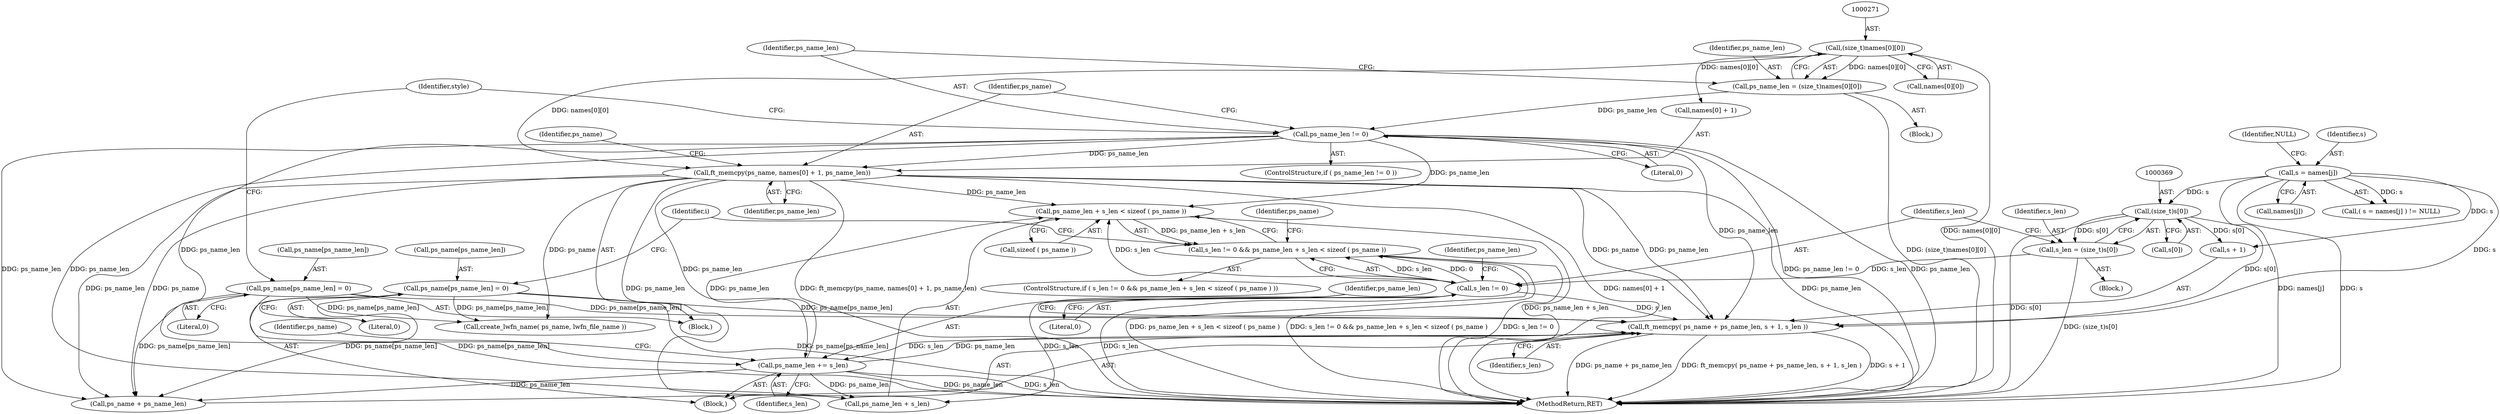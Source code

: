 digraph "0_savannah_18a8f0d9943369449bc4de92d411c78fb08d616c@API" {
"1000378" [label="(Call,ps_name_len + s_len < sizeof ( ps_name ))"];
"1000393" [label="(Call,ps_name_len += s_len)"];
"1000385" [label="(Call,ft_memcpy( ps_name + ps_name_len, s + 1, s_len ))"];
"1000396" [label="(Call,ps_name[ps_name_len] = 0)"];
"1000295" [label="(Call,ps_name[ps_name_len] = 0)"];
"1000282" [label="(Call,ft_memcpy(ps_name, names[0] + 1, ps_name_len))"];
"1000270" [label="(Call,(size_t)names[0][0])"];
"1000278" [label="(Call,ps_name_len != 0)"];
"1000268" [label="(Call,ps_name_len = (size_t)names[0][0])"];
"1000368" [label="(Call,(size_t)s[0])"];
"1000358" [label="(Call,s = names[j])"];
"1000375" [label="(Call,s_len != 0)"];
"1000366" [label="(Call,s_len = (size_t)s[0])"];
"1000374" [label="(Call,s_len != 0 && ps_name_len + s_len < sizeof ( ps_name ))"];
"1000283" [label="(Identifier,ps_name)"];
"1000379" [label="(Call,ps_name_len + s_len)"];
"1000277" [label="(ControlStructure,if ( ps_name_len != 0 ))"];
"1000394" [label="(Identifier,ps_name_len)"];
"1000393" [label="(Call,ps_name_len += s_len)"];
"1000382" [label="(Call,sizeof ( ps_name ))"];
"1000282" [label="(Call,ft_memcpy(ps_name, names[0] + 1, ps_name_len))"];
"1000360" [label="(Call,names[j])"];
"1000364" [label="(Block,)"];
"1000281" [label="(Block,)"];
"1000296" [label="(Call,ps_name[ps_name_len])"];
"1000305" [label="(Identifier,style)"];
"1000363" [label="(Identifier,NULL)"];
"1000373" [label="(ControlStructure,if ( s_len != 0 && ps_name_len + s_len < sizeof ( ps_name ) ))"];
"1000292" [label="(Identifier,ps_name)"];
"1000270" [label="(Call,(size_t)names[0][0])"];
"1000358" [label="(Call,s = names[j])"];
"1000299" [label="(Literal,0)"];
"1000268" [label="(Call,ps_name_len = (size_t)names[0][0])"];
"1000359" [label="(Identifier,s)"];
"1000401" [label="(Call,create_lwfn_name( ps_name, lwfn_file_name ))"];
"1000380" [label="(Identifier,ps_name_len)"];
"1000266" [label="(Block,)"];
"1000375" [label="(Call,s_len != 0)"];
"1000357" [label="(Call,( s = names[j] ) != NULL)"];
"1000395" [label="(Identifier,s_len)"];
"1000378" [label="(Call,ps_name_len + s_len < sizeof ( ps_name ))"];
"1000404" [label="(MethodReturn,RET)"];
"1000386" [label="(Call,ps_name + ps_name_len)"];
"1000376" [label="(Identifier,s_len)"];
"1000400" [label="(Literal,0)"];
"1000284" [label="(Call,names[0] + 1)"];
"1000280" [label="(Literal,0)"];
"1000397" [label="(Call,ps_name[ps_name_len])"];
"1000269" [label="(Identifier,ps_name_len)"];
"1000370" [label="(Call,s[0])"];
"1000384" [label="(Block,)"];
"1000374" [label="(Call,s_len != 0 && ps_name_len + s_len < sizeof ( ps_name ))"];
"1000392" [label="(Identifier,s_len)"];
"1000377" [label="(Literal,0)"];
"1000398" [label="(Identifier,ps_name)"];
"1000368" [label="(Call,(size_t)s[0])"];
"1000387" [label="(Identifier,ps_name)"];
"1000272" [label="(Call,names[0][0])"];
"1000366" [label="(Call,s_len = (size_t)s[0])"];
"1000341" [label="(Identifier,i)"];
"1000367" [label="(Identifier,s_len)"];
"1000385" [label="(Call,ft_memcpy( ps_name + ps_name_len, s + 1, s_len ))"];
"1000396" [label="(Call,ps_name[ps_name_len] = 0)"];
"1000295" [label="(Call,ps_name[ps_name_len] = 0)"];
"1000389" [label="(Call,s + 1)"];
"1000278" [label="(Call,ps_name_len != 0)"];
"1000279" [label="(Identifier,ps_name_len)"];
"1000289" [label="(Identifier,ps_name_len)"];
"1000378" -> "1000374"  [label="AST: "];
"1000378" -> "1000382"  [label="CFG: "];
"1000379" -> "1000378"  [label="AST: "];
"1000382" -> "1000378"  [label="AST: "];
"1000374" -> "1000378"  [label="CFG: "];
"1000378" -> "1000404"  [label="DDG: ps_name_len + s_len"];
"1000378" -> "1000374"  [label="DDG: ps_name_len + s_len"];
"1000393" -> "1000378"  [label="DDG: ps_name_len"];
"1000278" -> "1000378"  [label="DDG: ps_name_len"];
"1000282" -> "1000378"  [label="DDG: ps_name_len"];
"1000375" -> "1000378"  [label="DDG: s_len"];
"1000393" -> "1000384"  [label="AST: "];
"1000393" -> "1000395"  [label="CFG: "];
"1000394" -> "1000393"  [label="AST: "];
"1000395" -> "1000393"  [label="AST: "];
"1000398" -> "1000393"  [label="CFG: "];
"1000393" -> "1000404"  [label="DDG: ps_name_len"];
"1000393" -> "1000404"  [label="DDG: s_len"];
"1000393" -> "1000379"  [label="DDG: ps_name_len"];
"1000393" -> "1000385"  [label="DDG: ps_name_len"];
"1000393" -> "1000386"  [label="DDG: ps_name_len"];
"1000385" -> "1000393"  [label="DDG: s_len"];
"1000278" -> "1000393"  [label="DDG: ps_name_len"];
"1000282" -> "1000393"  [label="DDG: ps_name_len"];
"1000385" -> "1000384"  [label="AST: "];
"1000385" -> "1000392"  [label="CFG: "];
"1000386" -> "1000385"  [label="AST: "];
"1000389" -> "1000385"  [label="AST: "];
"1000392" -> "1000385"  [label="AST: "];
"1000394" -> "1000385"  [label="CFG: "];
"1000385" -> "1000404"  [label="DDG: s + 1"];
"1000385" -> "1000404"  [label="DDG: ps_name + ps_name_len"];
"1000385" -> "1000404"  [label="DDG: ft_memcpy( ps_name + ps_name_len, s + 1, s_len )"];
"1000396" -> "1000385"  [label="DDG: ps_name[ps_name_len]"];
"1000295" -> "1000385"  [label="DDG: ps_name[ps_name_len]"];
"1000282" -> "1000385"  [label="DDG: ps_name"];
"1000282" -> "1000385"  [label="DDG: ps_name_len"];
"1000278" -> "1000385"  [label="DDG: ps_name_len"];
"1000368" -> "1000385"  [label="DDG: s[0]"];
"1000358" -> "1000385"  [label="DDG: s"];
"1000375" -> "1000385"  [label="DDG: s_len"];
"1000396" -> "1000384"  [label="AST: "];
"1000396" -> "1000400"  [label="CFG: "];
"1000397" -> "1000396"  [label="AST: "];
"1000400" -> "1000396"  [label="AST: "];
"1000341" -> "1000396"  [label="CFG: "];
"1000396" -> "1000404"  [label="DDG: ps_name[ps_name_len]"];
"1000396" -> "1000386"  [label="DDG: ps_name[ps_name_len]"];
"1000396" -> "1000401"  [label="DDG: ps_name[ps_name_len]"];
"1000295" -> "1000281"  [label="AST: "];
"1000295" -> "1000299"  [label="CFG: "];
"1000296" -> "1000295"  [label="AST: "];
"1000299" -> "1000295"  [label="AST: "];
"1000305" -> "1000295"  [label="CFG: "];
"1000295" -> "1000404"  [label="DDG: ps_name[ps_name_len]"];
"1000295" -> "1000386"  [label="DDG: ps_name[ps_name_len]"];
"1000295" -> "1000401"  [label="DDG: ps_name[ps_name_len]"];
"1000282" -> "1000281"  [label="AST: "];
"1000282" -> "1000289"  [label="CFG: "];
"1000283" -> "1000282"  [label="AST: "];
"1000284" -> "1000282"  [label="AST: "];
"1000289" -> "1000282"  [label="AST: "];
"1000292" -> "1000282"  [label="CFG: "];
"1000282" -> "1000404"  [label="DDG: ft_memcpy(ps_name, names[0] + 1, ps_name_len)"];
"1000282" -> "1000404"  [label="DDG: names[0] + 1"];
"1000282" -> "1000404"  [label="DDG: ps_name_len"];
"1000270" -> "1000282"  [label="DDG: names[0][0]"];
"1000278" -> "1000282"  [label="DDG: ps_name_len"];
"1000282" -> "1000379"  [label="DDG: ps_name_len"];
"1000282" -> "1000386"  [label="DDG: ps_name"];
"1000282" -> "1000386"  [label="DDG: ps_name_len"];
"1000282" -> "1000401"  [label="DDG: ps_name"];
"1000270" -> "1000268"  [label="AST: "];
"1000270" -> "1000272"  [label="CFG: "];
"1000271" -> "1000270"  [label="AST: "];
"1000272" -> "1000270"  [label="AST: "];
"1000268" -> "1000270"  [label="CFG: "];
"1000270" -> "1000404"  [label="DDG: names[0][0]"];
"1000270" -> "1000268"  [label="DDG: names[0][0]"];
"1000270" -> "1000284"  [label="DDG: names[0][0]"];
"1000278" -> "1000277"  [label="AST: "];
"1000278" -> "1000280"  [label="CFG: "];
"1000279" -> "1000278"  [label="AST: "];
"1000280" -> "1000278"  [label="AST: "];
"1000283" -> "1000278"  [label="CFG: "];
"1000305" -> "1000278"  [label="CFG: "];
"1000278" -> "1000404"  [label="DDG: ps_name_len != 0"];
"1000278" -> "1000404"  [label="DDG: ps_name_len"];
"1000268" -> "1000278"  [label="DDG: ps_name_len"];
"1000278" -> "1000379"  [label="DDG: ps_name_len"];
"1000278" -> "1000386"  [label="DDG: ps_name_len"];
"1000268" -> "1000266"  [label="AST: "];
"1000269" -> "1000268"  [label="AST: "];
"1000279" -> "1000268"  [label="CFG: "];
"1000268" -> "1000404"  [label="DDG: (size_t)names[0][0]"];
"1000368" -> "1000366"  [label="AST: "];
"1000368" -> "1000370"  [label="CFG: "];
"1000369" -> "1000368"  [label="AST: "];
"1000370" -> "1000368"  [label="AST: "];
"1000366" -> "1000368"  [label="CFG: "];
"1000368" -> "1000404"  [label="DDG: s[0]"];
"1000368" -> "1000366"  [label="DDG: s[0]"];
"1000358" -> "1000368"  [label="DDG: s"];
"1000368" -> "1000389"  [label="DDG: s[0]"];
"1000358" -> "1000357"  [label="AST: "];
"1000358" -> "1000360"  [label="CFG: "];
"1000359" -> "1000358"  [label="AST: "];
"1000360" -> "1000358"  [label="AST: "];
"1000363" -> "1000358"  [label="CFG: "];
"1000358" -> "1000404"  [label="DDG: names[j]"];
"1000358" -> "1000404"  [label="DDG: s"];
"1000358" -> "1000357"  [label="DDG: s"];
"1000358" -> "1000389"  [label="DDG: s"];
"1000375" -> "1000374"  [label="AST: "];
"1000375" -> "1000377"  [label="CFG: "];
"1000376" -> "1000375"  [label="AST: "];
"1000377" -> "1000375"  [label="AST: "];
"1000380" -> "1000375"  [label="CFG: "];
"1000374" -> "1000375"  [label="CFG: "];
"1000375" -> "1000404"  [label="DDG: s_len"];
"1000375" -> "1000374"  [label="DDG: s_len"];
"1000375" -> "1000374"  [label="DDG: 0"];
"1000366" -> "1000375"  [label="DDG: s_len"];
"1000375" -> "1000379"  [label="DDG: s_len"];
"1000366" -> "1000364"  [label="AST: "];
"1000367" -> "1000366"  [label="AST: "];
"1000376" -> "1000366"  [label="CFG: "];
"1000366" -> "1000404"  [label="DDG: (size_t)s[0]"];
"1000374" -> "1000373"  [label="AST: "];
"1000387" -> "1000374"  [label="CFG: "];
"1000341" -> "1000374"  [label="CFG: "];
"1000374" -> "1000404"  [label="DDG: s_len != 0"];
"1000374" -> "1000404"  [label="DDG: ps_name_len + s_len < sizeof ( ps_name )"];
"1000374" -> "1000404"  [label="DDG: s_len != 0 && ps_name_len + s_len < sizeof ( ps_name )"];
}
